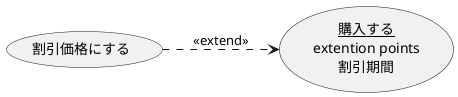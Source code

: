 @startuml 包含
left to right direction
    left to right direction

    usecase (<u>購入する</u>\nextention points\n割引期間) as 購入
    usecase 割引価格にする

    割引価格にする ..> 購入:<< extend >>

@enduml